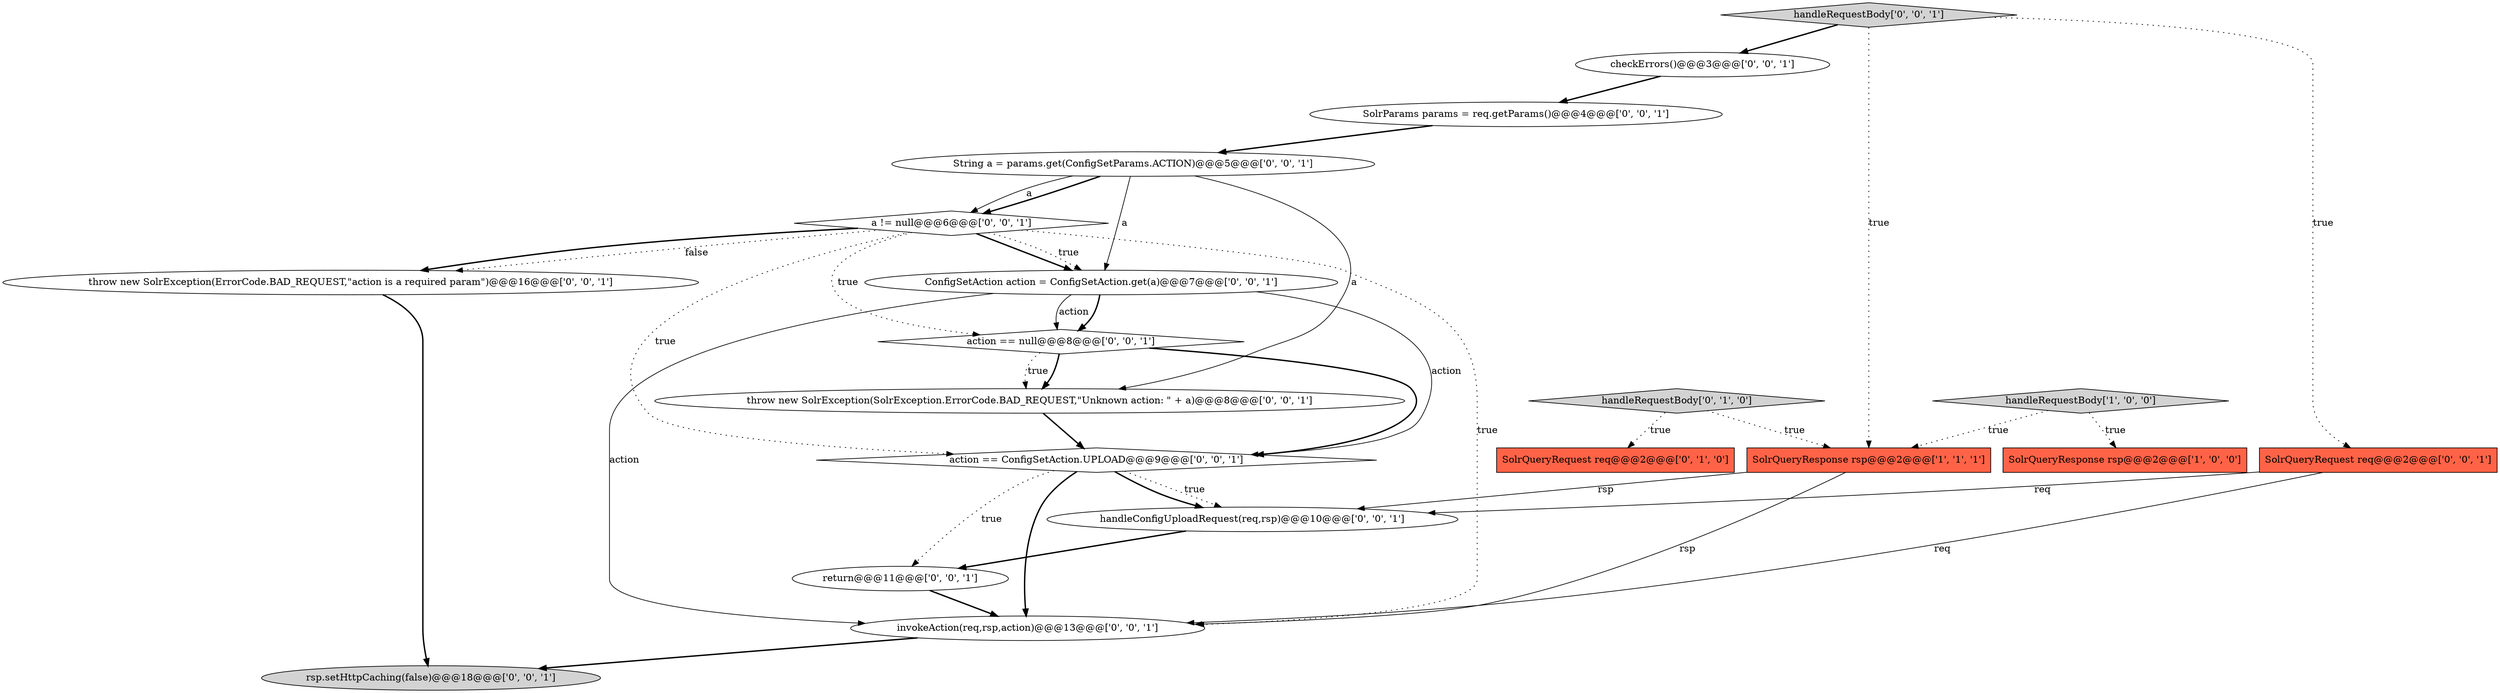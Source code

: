 digraph {
3 [style = filled, label = "SolrQueryRequest req@@@2@@@['0', '1', '0']", fillcolor = tomato, shape = box image = "AAA0AAABBB2BBB"];
4 [style = filled, label = "handleRequestBody['0', '1', '0']", fillcolor = lightgray, shape = diamond image = "AAA0AAABBB2BBB"];
12 [style = filled, label = "return@@@11@@@['0', '0', '1']", fillcolor = white, shape = ellipse image = "AAA0AAABBB3BBB"];
15 [style = filled, label = "SolrParams params = req.getParams()@@@4@@@['0', '0', '1']", fillcolor = white, shape = ellipse image = "AAA0AAABBB3BBB"];
19 [style = filled, label = "a != null@@@6@@@['0', '0', '1']", fillcolor = white, shape = diamond image = "AAA0AAABBB3BBB"];
7 [style = filled, label = "handleConfigUploadRequest(req,rsp)@@@10@@@['0', '0', '1']", fillcolor = white, shape = ellipse image = "AAA0AAABBB3BBB"];
0 [style = filled, label = "SolrQueryResponse rsp@@@2@@@['1', '0', '0']", fillcolor = tomato, shape = box image = "AAA0AAABBB1BBB"];
5 [style = filled, label = "ConfigSetAction action = ConfigSetAction.get(a)@@@7@@@['0', '0', '1']", fillcolor = white, shape = ellipse image = "AAA0AAABBB3BBB"];
6 [style = filled, label = "handleRequestBody['0', '0', '1']", fillcolor = lightgray, shape = diamond image = "AAA0AAABBB3BBB"];
1 [style = filled, label = "SolrQueryResponse rsp@@@2@@@['1', '1', '1']", fillcolor = tomato, shape = box image = "AAA0AAABBB1BBB"];
2 [style = filled, label = "handleRequestBody['1', '0', '0']", fillcolor = lightgray, shape = diamond image = "AAA0AAABBB1BBB"];
14 [style = filled, label = "throw new SolrException(SolrException.ErrorCode.BAD_REQUEST,\"Unknown action: \" + a)@@@8@@@['0', '0', '1']", fillcolor = white, shape = ellipse image = "AAA0AAABBB3BBB"];
13 [style = filled, label = "SolrQueryRequest req@@@2@@@['0', '0', '1']", fillcolor = tomato, shape = box image = "AAA0AAABBB3BBB"];
10 [style = filled, label = "throw new SolrException(ErrorCode.BAD_REQUEST,\"action is a required param\")@@@16@@@['0', '0', '1']", fillcolor = white, shape = ellipse image = "AAA0AAABBB3BBB"];
9 [style = filled, label = "invokeAction(req,rsp,action)@@@13@@@['0', '0', '1']", fillcolor = white, shape = ellipse image = "AAA0AAABBB3BBB"];
16 [style = filled, label = "checkErrors()@@@3@@@['0', '0', '1']", fillcolor = white, shape = ellipse image = "AAA0AAABBB3BBB"];
8 [style = filled, label = "String a = params.get(ConfigSetParams.ACTION)@@@5@@@['0', '0', '1']", fillcolor = white, shape = ellipse image = "AAA0AAABBB3BBB"];
17 [style = filled, label = "action == ConfigSetAction.UPLOAD@@@9@@@['0', '0', '1']", fillcolor = white, shape = diamond image = "AAA0AAABBB3BBB"];
18 [style = filled, label = "rsp.setHttpCaching(false)@@@18@@@['0', '0', '1']", fillcolor = lightgray, shape = ellipse image = "AAA0AAABBB3BBB"];
11 [style = filled, label = "action == null@@@8@@@['0', '0', '1']", fillcolor = white, shape = diamond image = "AAA0AAABBB3BBB"];
9->18 [style = bold, label=""];
14->17 [style = bold, label=""];
19->10 [style = bold, label=""];
4->3 [style = dotted, label="true"];
19->5 [style = bold, label=""];
17->7 [style = dotted, label="true"];
16->15 [style = bold, label=""];
6->1 [style = dotted, label="true"];
19->5 [style = dotted, label="true"];
8->5 [style = solid, label="a"];
19->9 [style = dotted, label="true"];
4->1 [style = dotted, label="true"];
11->17 [style = bold, label=""];
1->7 [style = solid, label="rsp"];
11->14 [style = bold, label=""];
5->9 [style = solid, label="action"];
1->9 [style = solid, label="rsp"];
10->18 [style = bold, label=""];
12->9 [style = bold, label=""];
6->13 [style = dotted, label="true"];
2->1 [style = dotted, label="true"];
5->17 [style = solid, label="action"];
6->16 [style = bold, label=""];
17->12 [style = dotted, label="true"];
7->12 [style = bold, label=""];
19->11 [style = dotted, label="true"];
11->14 [style = dotted, label="true"];
5->11 [style = bold, label=""];
8->14 [style = solid, label="a"];
8->19 [style = solid, label="a"];
17->9 [style = bold, label=""];
5->11 [style = solid, label="action"];
19->17 [style = dotted, label="true"];
13->7 [style = solid, label="req"];
2->0 [style = dotted, label="true"];
17->7 [style = bold, label=""];
15->8 [style = bold, label=""];
19->10 [style = dotted, label="false"];
8->19 [style = bold, label=""];
13->9 [style = solid, label="req"];
}

